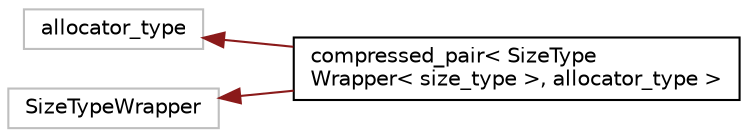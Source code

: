 digraph "Graphical Class Hierarchy"
{
 // LATEX_PDF_SIZE
  bgcolor="transparent";
  edge [fontname="Helvetica",fontsize="10",labelfontname="Helvetica",labelfontsize="10"];
  node [fontname="Helvetica",fontsize="10",shape=record];
  rankdir="LR";
  Node3 [label="allocator_type",height=0.2,width=0.4,color="grey75",tooltip=" "];
  Node3 -> Node0 [dir="back",color="firebrick4",fontsize="10",style="solid",fontname="Helvetica"];
  Node0 [label="compressed_pair\< SizeType\lWrapper\< size_type \>, allocator_type \>",height=0.2,width=0.4,color="black",URL="$structutils_1_1compressed__pair.html",tooltip=" "];
  Node267 [label="SizeTypeWrapper",height=0.2,width=0.4,color="grey75",tooltip=" "];
  Node267 -> Node0 [dir="back",color="firebrick4",fontsize="10",style="solid",fontname="Helvetica"];
}
